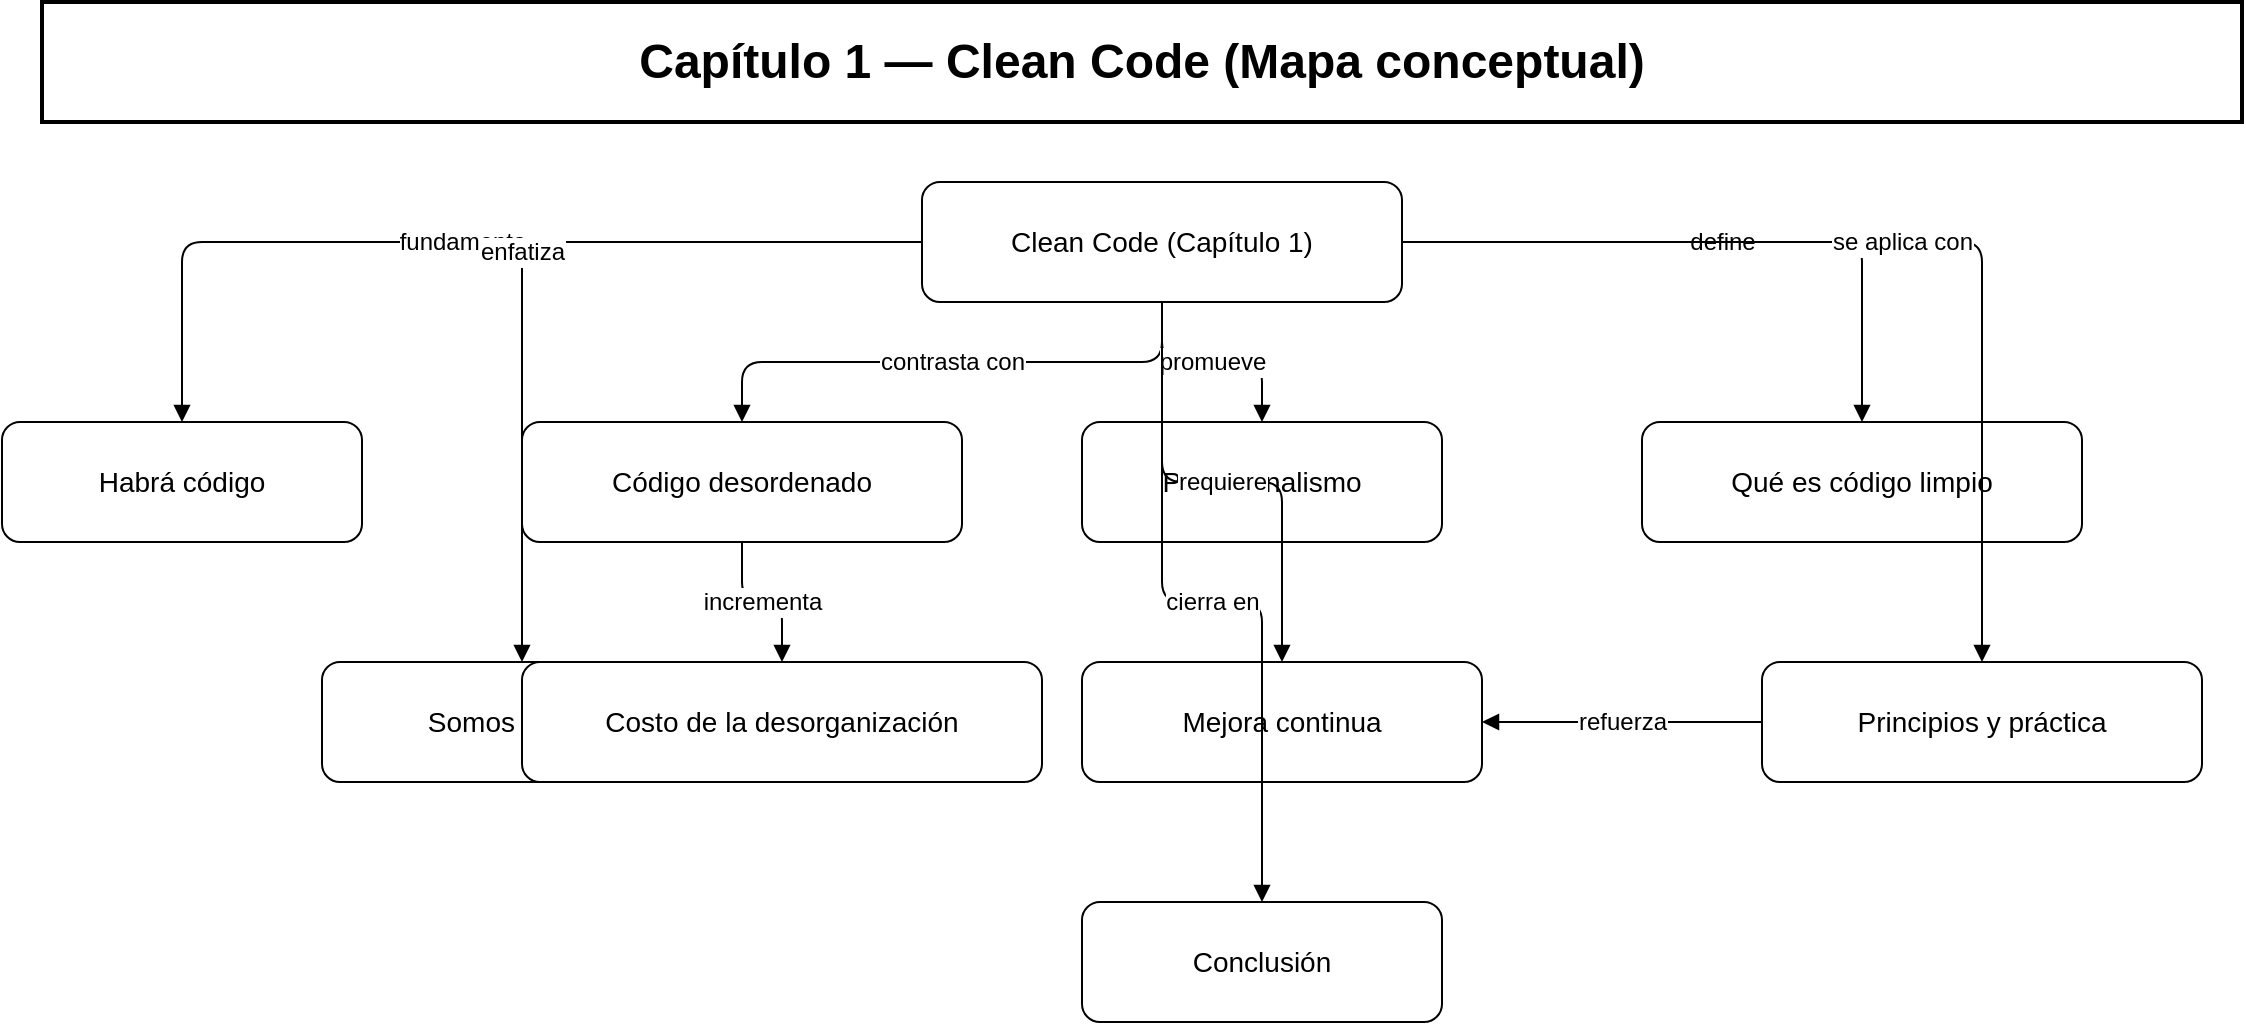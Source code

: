 <?xml version='1.0' encoding='utf-8'?>
<mxfile version="22.0.0" type="device"><diagram id="MapaCap1" name="Capítulo 1 — Clean Code"><mxGraphModel dx="1222" dy="686" grid="1" gridSize="10" guides="1" tooltips="1" connect="1" arrows="1" fold="1" page="1" pageScale="1" pageWidth="1600" pageHeight="1000" math="0" shadow="0"><root><mxCell id="0" /><mxCell id="1" parent="0" /><mxCell id="T" value="Capítulo 1 — Clean Code (Mapa conceptual)" vertex="1" parent="1" style="rounded=0;whiteSpace=wrap;html=1;fontSize=24;fontStyle=1;align=center;strokeWidth=2;"><mxGeometry x="120" y="10" width="1100" height="60" as="geometry" /></mxCell><mxCell id="A" value="Clean Code (Capítulo 1)" vertex="1" parent="1" style="rounded=1;whiteSpace=wrap;html=1;fontSize=14;"><mxGeometry x="560" y="100" width="240" height="60" as="geometry" /></mxCell><mxCell id="B" value="Habrá código" vertex="1" parent="1" style="rounded=1;whiteSpace=wrap;html=1;fontSize=14;"><mxGeometry x="100" y="220" width="180" height="60" as="geometry" /></mxCell><mxCell id="C" value="Código desordenado" vertex="1" parent="1" style="rounded=1;whiteSpace=wrap;html=1;fontSize=14;"><mxGeometry x="360" y="220" width="220" height="60" as="geometry" /></mxCell><mxCell id="E" value="Profesionalismo" vertex="1" parent="1" style="rounded=1;whiteSpace=wrap;html=1;fontSize=14;"><mxGeometry x="640" y="220" width="180" height="60" as="geometry" /></mxCell><mxCell id="F" value="Qué es código limpio" vertex="1" parent="1" style="rounded=1;whiteSpace=wrap;html=1;fontSize=14;"><mxGeometry x="920" y="220" width="220" height="60" as="geometry" /></mxCell><mxCell id="H" value="Somos autores" vertex="1" parent="1" style="rounded=1;whiteSpace=wrap;html=1;fontSize=14;"><mxGeometry x="260" y="340" width="200" height="60" as="geometry" /></mxCell><mxCell id="G" value="Mejora continua" vertex="1" parent="1" style="rounded=1;whiteSpace=wrap;html=1;fontSize=14;"><mxGeometry x="640" y="340" width="200" height="60" as="geometry" /></mxCell><mxCell id="I" value="Principios y práctica" vertex="1" parent="1" style="rounded=1;whiteSpace=wrap;html=1;fontSize=14;"><mxGeometry x="980" y="340" width="220" height="60" as="geometry" /></mxCell><mxCell id="D" value="Costo de la desorganización" vertex="1" parent="1" style="rounded=1;whiteSpace=wrap;html=1;fontSize=14;"><mxGeometry x="360" y="340" width="260" height="60" as="geometry" /></mxCell><mxCell id="J" value="Conclusión" vertex="1" parent="1" style="rounded=1;whiteSpace=wrap;html=1;fontSize=14;"><mxGeometry x="640" y="460" width="180" height="60" as="geometry" /></mxCell><mxCell id="e101" value="fundamenta" style="edgeStyle=orthogonalEdgeStyle;rounded=1;endArrow=block;endFill=1;html=1;fontSize=12;" edge="1" parent="1" source="A" target="B"><mxGeometry relative="1" as="geometry"><mxPoint x="0" y="0" as="offset" /></mxGeometry></mxCell><mxCell id="e102" value="contrasta con" style="edgeStyle=orthogonalEdgeStyle;rounded=1;endArrow=block;endFill=1;html=1;fontSize=12;" edge="1" parent="1" source="A" target="C"><mxGeometry relative="1" as="geometry"><mxPoint x="0" y="0" as="offset" /></mxGeometry></mxCell><mxCell id="e103" value="incrementa" style="edgeStyle=orthogonalEdgeStyle;rounded=1;endArrow=block;endFill=1;html=1;fontSize=12;" edge="1" parent="1" source="C" target="D"><mxGeometry relative="1" as="geometry"><mxPoint x="0" y="0" as="offset" /></mxGeometry></mxCell><mxCell id="e104" value="promueve" style="edgeStyle=orthogonalEdgeStyle;rounded=1;endArrow=block;endFill=1;html=1;fontSize=12;" edge="1" parent="1" source="A" target="E"><mxGeometry relative="1" as="geometry"><mxPoint x="0" y="0" as="offset" /></mxGeometry></mxCell><mxCell id="e105" value="define" style="edgeStyle=orthogonalEdgeStyle;rounded=1;endArrow=block;endFill=1;html=1;fontSize=12;" edge="1" parent="1" source="A" target="F"><mxGeometry relative="1" as="geometry"><mxPoint x="0" y="0" as="offset" /></mxGeometry></mxCell><mxCell id="e106" value="enfatiza" style="edgeStyle=orthogonalEdgeStyle;rounded=1;endArrow=block;endFill=1;html=1;fontSize=12;" edge="1" parent="1" source="A" target="H"><mxGeometry relative="1" as="geometry"><mxPoint x="0" y="0" as="offset" /></mxGeometry></mxCell><mxCell id="e107" value="requiere" style="edgeStyle=orthogonalEdgeStyle;rounded=1;endArrow=block;endFill=1;html=1;fontSize=12;" edge="1" parent="1" source="A" target="G"><mxGeometry relative="1" as="geometry"><mxPoint x="0" y="0" as="offset" /></mxGeometry></mxCell><mxCell id="e108" value="se aplica con" style="edgeStyle=orthogonalEdgeStyle;rounded=1;endArrow=block;endFill=1;html=1;fontSize=12;" edge="1" parent="1" source="A" target="I"><mxGeometry relative="1" as="geometry"><mxPoint x="0" y="0" as="offset" /></mxGeometry></mxCell><mxCell id="e109" value="refuerza" style="edgeStyle=orthogonalEdgeStyle;rounded=1;endArrow=block;endFill=1;html=1;fontSize=12;" edge="1" parent="1" source="I" target="G"><mxGeometry relative="1" as="geometry"><mxPoint x="0" y="0" as="offset" /></mxGeometry></mxCell><mxCell id="e110" value="cierra en" style="edgeStyle=orthogonalEdgeStyle;rounded=1;endArrow=block;endFill=1;html=1;fontSize=12;" edge="1" parent="1" source="A" target="J"><mxGeometry relative="1" as="geometry"><mxPoint x="0" y="0" as="offset" /></mxGeometry></mxCell></root></mxGraphModel></diagram></mxfile>